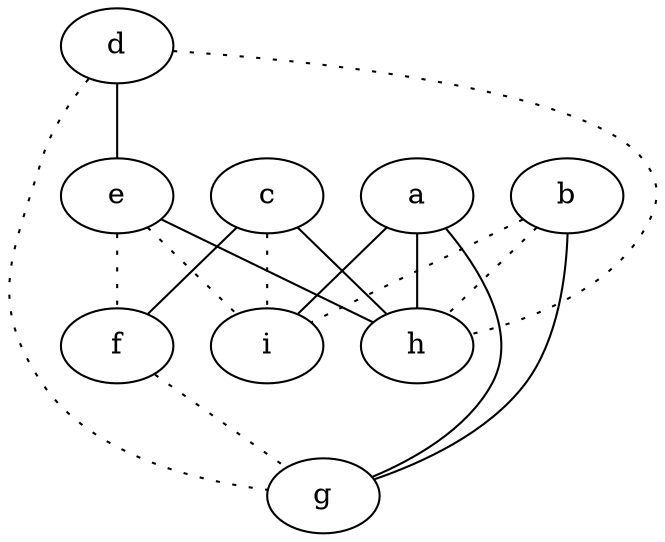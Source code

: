 graph {
a -- g;
a -- h;
a -- i;
b -- g;
b -- h [style=dotted];
b -- i [style=dotted];
c -- f;
c -- h;
c -- i [style=dotted];
d -- e;
d -- g [style=dotted];
d -- h [style=dotted];
e -- f [style=dotted];
e -- h;
e -- i [style=dotted];
f -- g [style=dotted];
}
